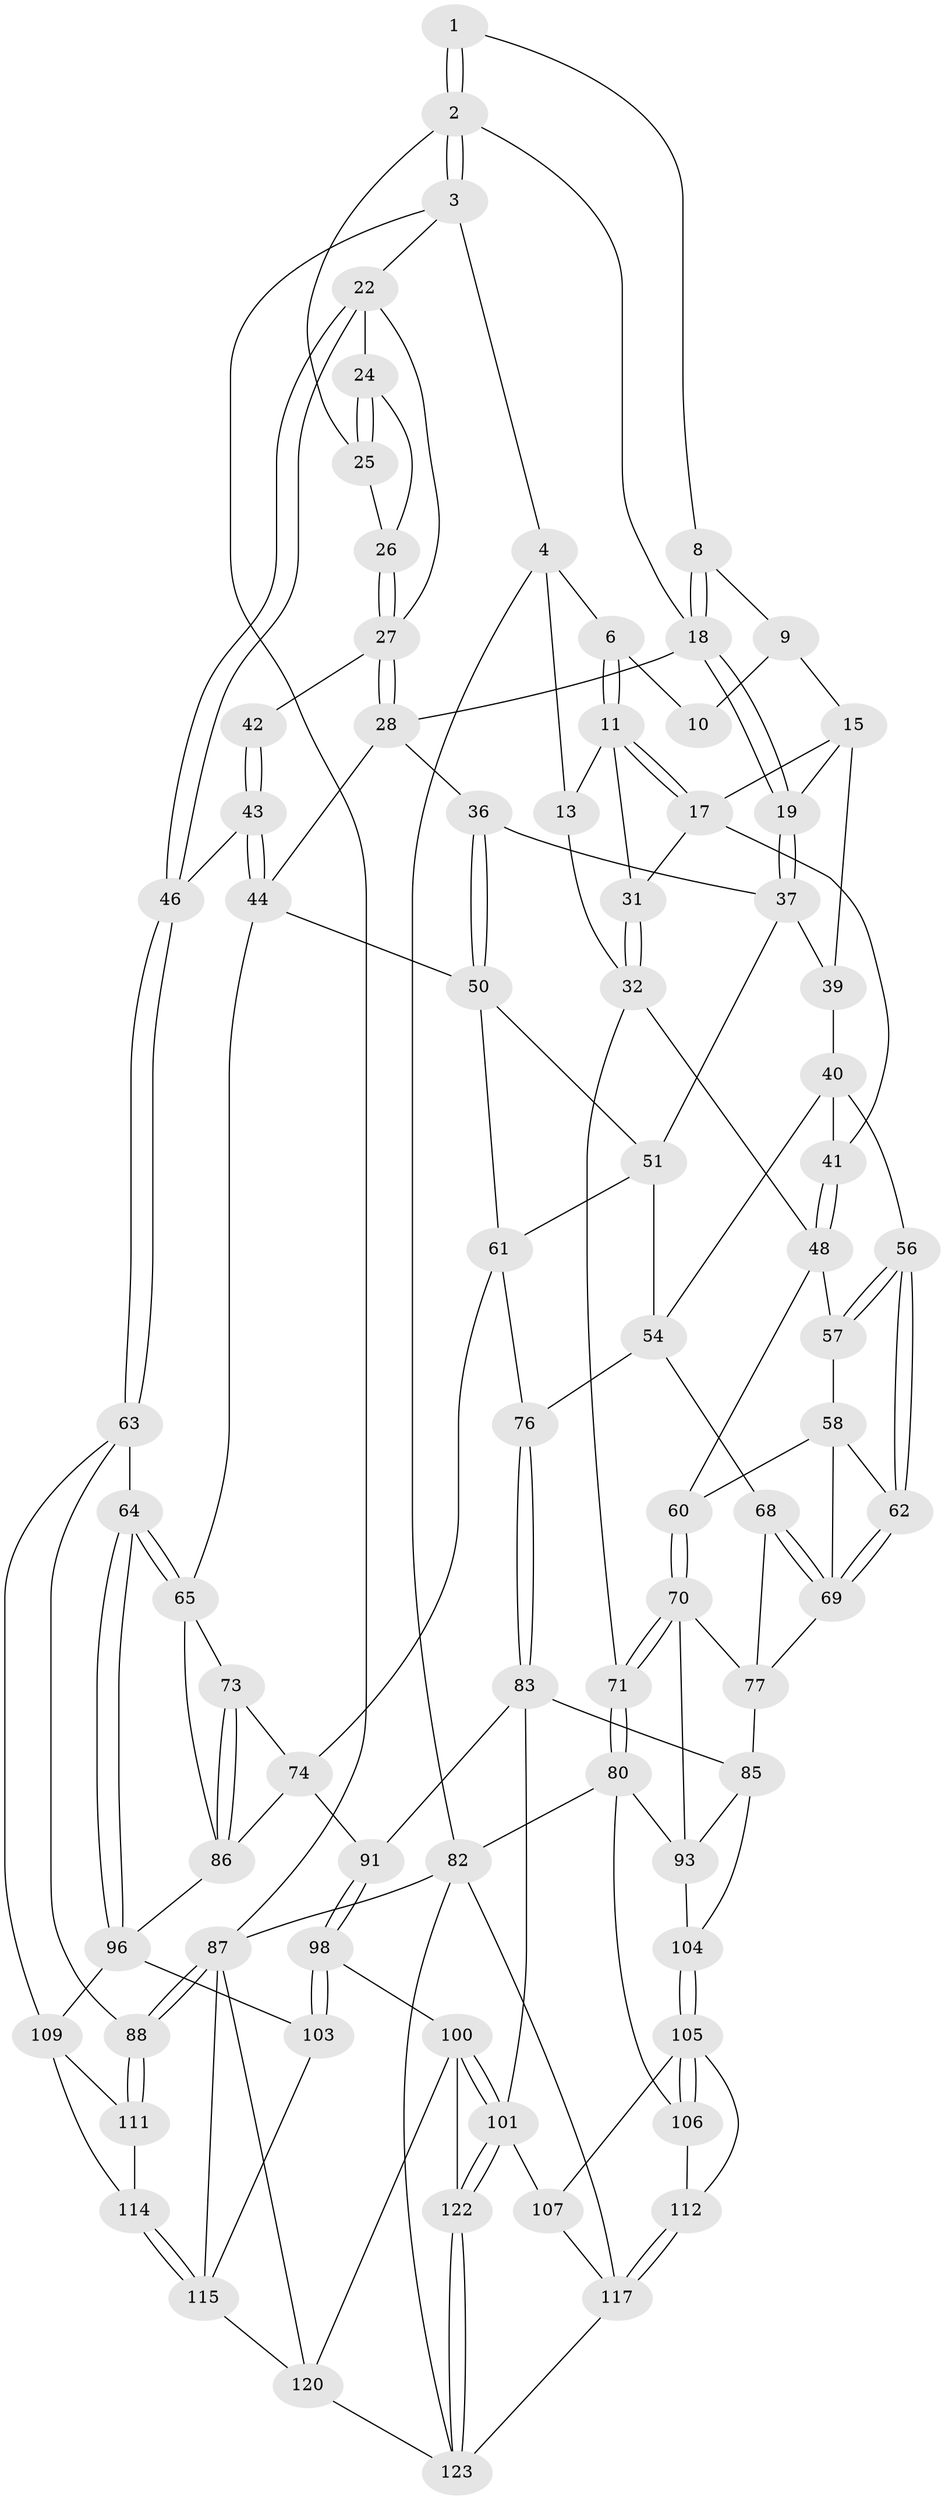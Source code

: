 // original degree distribution, {3: 0.015873015873015872, 5: 0.5079365079365079, 6: 0.23015873015873015, 4: 0.24603174603174602}
// Generated by graph-tools (version 1.1) at 2025/42/03/06/25 10:42:28]
// undirected, 79 vertices, 178 edges
graph export_dot {
graph [start="1"]
  node [color=gray90,style=filled];
  1 [pos="+0.4394285015923675+0"];
  2 [pos="+0.6340503899307764+0",super="+20"];
  3 [pos="+1+0"];
  4 [pos="+0+0",super="+5"];
  6 [pos="+0.2513196904311175+0",super="+7"];
  8 [pos="+0.4275759878618756+0.07278287351933393"];
  9 [pos="+0.42125397964294187+0.07478460272573559",super="+14"];
  10 [pos="+0.3536823242573291+0.005354150745781871"];
  11 [pos="+0.21296530219013582+0.02916166190817631",super="+12"];
  13 [pos="+0.07509136835653597+0.0984679324728435",super="+30"];
  15 [pos="+0.3441654867108262+0.15332129228041208",super="+16"];
  17 [pos="+0.2729231288373185+0.16446649994848164",super="+34"];
  18 [pos="+0.523202926980003+0.12597226781332352",super="+21"];
  19 [pos="+0.47099409285287314+0.16517716403940763"];
  22 [pos="+1+0",super="+23"];
  24 [pos="+0.8342300064445936+0.1407944067200261"];
  25 [pos="+0.690595371682222+0.03111017906527491"];
  26 [pos="+0.7220571186776683+0.15534127323559555"];
  27 [pos="+0.703401961703532+0.20764726194007307",super="+35"];
  28 [pos="+0.6493523487084993+0.24980468834090577",super="+29"];
  31 [pos="+0.10476877244688132+0.1615142913597523"];
  32 [pos="+0.025873991996897504+0.24746316463919943",super="+33"];
  36 [pos="+0.5261423184578375+0.27797499827574335"];
  37 [pos="+0.4686326722781879+0.19015062891920986",super="+38"];
  39 [pos="+0.3683376811281918+0.2762731952291251"];
  40 [pos="+0.3546347838902225+0.29123996537961055",super="+55"];
  41 [pos="+0.20450485807790975+0.26901486990737056"];
  42 [pos="+0.8235512025328587+0.23333996554853692"];
  43 [pos="+0.7496894954306412+0.33109178427724306",super="+47"];
  44 [pos="+0.6963485869797769+0.37050356868684353",super="+45"];
  46 [pos="+1+0.4035047010182626"];
  48 [pos="+0.19677823732292715+0.2916123606471011",super="+49"];
  50 [pos="+0.5134849289145614+0.2938310800746439",super="+52"];
  51 [pos="+0.4479255390685257+0.3162145343505594",super="+53"];
  54 [pos="+0.3365093948669203+0.3822381802039642",super="+67"];
  56 [pos="+0.31209770842035917+0.3565551987777831"];
  57 [pos="+0.2100715130381506+0.30602799857911256"];
  58 [pos="+0.21890009230992669+0.3650728870027933",super="+59"];
  60 [pos="+0.07549816760290765+0.4609762435442934"];
  61 [pos="+0.45597617789631817+0.4335959938060808",super="+75"];
  62 [pos="+0.25427530231805906+0.41780644004188444"];
  63 [pos="+1+0.48445997320734935",super="+89"];
  64 [pos="+0.9446286027018486+0.5167935702036393"];
  65 [pos="+0.8719705791991145+0.4973258476082572",super="+66"];
  68 [pos="+0.2923437460608896+0.49168094996390765"];
  69 [pos="+0.24229355688317677+0.46606511652735244",super="+72"];
  70 [pos="+0.055134700513553826+0.48180593253537435",super="+78"];
  71 [pos="+0+0.5523368987336477"];
  73 [pos="+0.6739985386975399+0.4493765928560389"];
  74 [pos="+0.5780113058323509+0.5047185662550816",super="+90"];
  76 [pos="+0.4085219180559523+0.5285910037034102"];
  77 [pos="+0.19405461449952702+0.5967718207160438",super="+79"];
  80 [pos="+0+0.6351755400208334",super="+81"];
  82 [pos="+0+1",super="+118"];
  83 [pos="+0.40747353435338884+0.6026548917008112",super="+84"];
  85 [pos="+0.2590337419560032+0.6671997052736972",super="+95"];
  86 [pos="+0.6967494391216741+0.6155733894599706",super="+92"];
  87 [pos="+1+1",super="+126"];
  88 [pos="+1+0.7961334162981714"];
  91 [pos="+0.5536921580856887+0.6345766998580785"];
  93 [pos="+0.12276061918123815+0.6176835821921607",super="+94"];
  96 [pos="+0.8027928886149132+0.7065841185030924",super="+97"];
  98 [pos="+0.5488612246093434+0.7022554101007632",super="+99"];
  100 [pos="+0.4442456088317797+0.8016141041503415",super="+121"];
  101 [pos="+0.3736032433705559+0.8121472859739931",super="+102"];
  103 [pos="+0.7100142108162445+0.7690435192836348",super="+113"];
  104 [pos="+0.11052991941973454+0.7058414574035821"];
  105 [pos="+0.11184510923218942+0.716117222865734",super="+108"];
  106 [pos="+0.0287507228801122+0.7915541677155657"];
  107 [pos="+0.25509938640661434+0.8060496951927983"];
  109 [pos="+0.9280529824702637+0.7637224103484385",super="+110"];
  111 [pos="+0.9834977450410355+0.8060045501668394"];
  112 [pos="+0.06976922619971467+0.818312428232716"];
  114 [pos="+0.8828153378816946+0.9405745879835834"];
  115 [pos="+0.8732564181066266+0.9862259587876087",super="+116"];
  117 [pos="+0.07510370409590637+0.8383311796088296",super="+119"];
  120 [pos="+0.6454728830872545+0.8826207459111789",super="+125"];
  122 [pos="+0.3966105925882835+1"];
  123 [pos="+0.39681109066130116+1",super="+124"];
  1 -- 2;
  1 -- 2;
  1 -- 8;
  2 -- 3;
  2 -- 3;
  2 -- 25;
  2 -- 18;
  3 -- 4;
  3 -- 22;
  3 -- 87;
  4 -- 82;
  4 -- 13 [weight=2];
  4 -- 6;
  6 -- 11;
  6 -- 11;
  6 -- 10;
  8 -- 9;
  8 -- 18;
  8 -- 18;
  9 -- 10 [weight=2];
  9 -- 15;
  11 -- 17;
  11 -- 17;
  11 -- 13;
  11 -- 31;
  13 -- 32;
  15 -- 19;
  15 -- 17;
  15 -- 39;
  17 -- 41;
  17 -- 31;
  18 -- 19;
  18 -- 19;
  18 -- 28;
  19 -- 37;
  19 -- 37;
  22 -- 46;
  22 -- 46;
  22 -- 24;
  22 -- 27;
  24 -- 25;
  24 -- 25;
  24 -- 26;
  25 -- 26;
  26 -- 27;
  26 -- 27;
  27 -- 28;
  27 -- 28;
  27 -- 42;
  28 -- 44;
  28 -- 36;
  31 -- 32;
  31 -- 32;
  32 -- 48;
  32 -- 71;
  36 -- 37;
  36 -- 50;
  36 -- 50;
  37 -- 51;
  37 -- 39;
  39 -- 40;
  40 -- 41;
  40 -- 56;
  40 -- 54;
  41 -- 48;
  41 -- 48;
  42 -- 43 [weight=2];
  42 -- 43;
  43 -- 44;
  43 -- 44;
  43 -- 46;
  44 -- 65;
  44 -- 50;
  46 -- 63;
  46 -- 63;
  48 -- 57;
  48 -- 60;
  50 -- 51;
  50 -- 61;
  51 -- 61;
  51 -- 54;
  54 -- 68;
  54 -- 76;
  56 -- 57;
  56 -- 57;
  56 -- 62;
  56 -- 62;
  57 -- 58;
  58 -- 62;
  58 -- 60;
  58 -- 69;
  60 -- 70;
  60 -- 70;
  61 -- 74;
  61 -- 76;
  62 -- 69;
  62 -- 69;
  63 -- 64;
  63 -- 88;
  63 -- 109;
  64 -- 65;
  64 -- 65;
  64 -- 96;
  64 -- 96;
  65 -- 86;
  65 -- 73;
  68 -- 69;
  68 -- 69;
  68 -- 77;
  69 -- 77;
  70 -- 71;
  70 -- 71;
  70 -- 93;
  70 -- 77;
  71 -- 80;
  71 -- 80;
  73 -- 74;
  73 -- 86;
  73 -- 86;
  74 -- 91;
  74 -- 86;
  76 -- 83;
  76 -- 83;
  77 -- 85;
  80 -- 82;
  80 -- 106;
  80 -- 93;
  82 -- 87;
  82 -- 123;
  82 -- 117;
  83 -- 91;
  83 -- 85;
  83 -- 101;
  85 -- 104;
  85 -- 93;
  86 -- 96;
  87 -- 88;
  87 -- 88;
  87 -- 115;
  87 -- 120;
  88 -- 111;
  88 -- 111;
  91 -- 98;
  91 -- 98;
  93 -- 104;
  96 -- 103;
  96 -- 109;
  98 -- 103 [weight=2];
  98 -- 103;
  98 -- 100;
  100 -- 101;
  100 -- 101;
  100 -- 120;
  100 -- 122;
  101 -- 122;
  101 -- 122;
  101 -- 107;
  103 -- 115;
  104 -- 105;
  104 -- 105;
  105 -- 106;
  105 -- 106;
  105 -- 112;
  105 -- 107;
  106 -- 112;
  107 -- 117;
  109 -- 111;
  109 -- 114;
  111 -- 114;
  112 -- 117;
  112 -- 117;
  114 -- 115;
  114 -- 115;
  115 -- 120;
  117 -- 123;
  120 -- 123;
  122 -- 123;
  122 -- 123;
}

